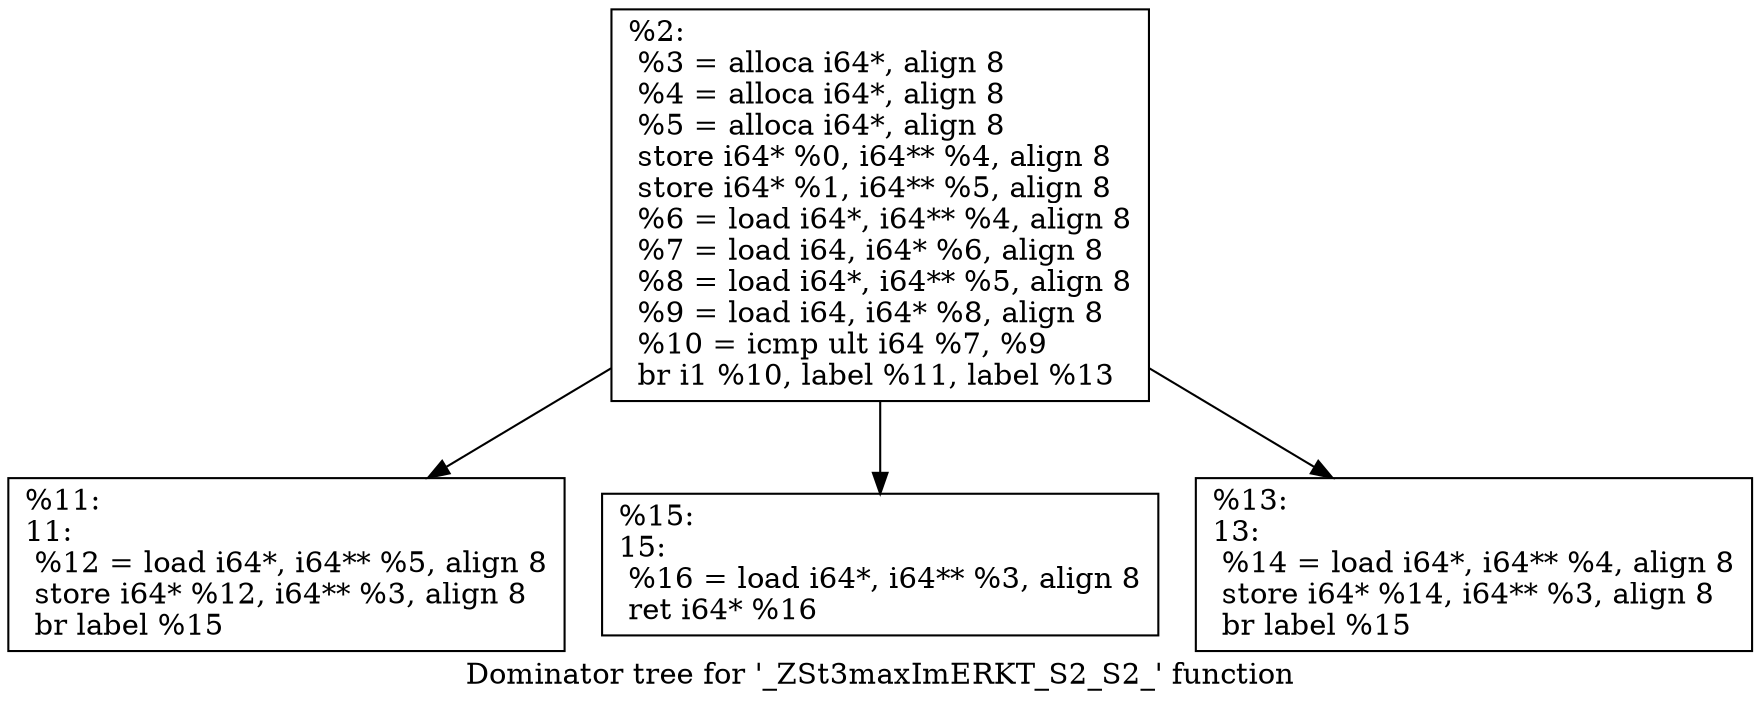 digraph "Dominator tree for '_ZSt3maxImERKT_S2_S2_' function" {
	label="Dominator tree for '_ZSt3maxImERKT_S2_S2_' function";

	Node0x1470fb0 [shape=record,label="{%2:\l  %3 = alloca i64*, align 8\l  %4 = alloca i64*, align 8\l  %5 = alloca i64*, align 8\l  store i64* %0, i64** %4, align 8\l  store i64* %1, i64** %5, align 8\l  %6 = load i64*, i64** %4, align 8\l  %7 = load i64, i64* %6, align 8\l  %8 = load i64*, i64** %5, align 8\l  %9 = load i64, i64* %8, align 8\l  %10 = icmp ult i64 %7, %9\l  br i1 %10, label %11, label %13\l}"];
	Node0x1470fb0 -> Node0x1473e90;
	Node0x1470fb0 -> Node0x1471880;
	Node0x1470fb0 -> Node0x14763c0;
	Node0x1473e90 [shape=record,label="{%11:\l11:                                               \l  %12 = load i64*, i64** %5, align 8\l  store i64* %12, i64** %3, align 8\l  br label %15\l}"];
	Node0x1471880 [shape=record,label="{%15:\l15:                                               \l  %16 = load i64*, i64** %3, align 8\l  ret i64* %16\l}"];
	Node0x14763c0 [shape=record,label="{%13:\l13:                                               \l  %14 = load i64*, i64** %4, align 8\l  store i64* %14, i64** %3, align 8\l  br label %15\l}"];
}
